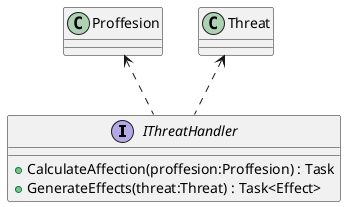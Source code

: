 @startuml
interface IThreatHandler {
    + CalculateAffection(proffesion:Proffesion) : Task
    + GenerateEffects(threat:Threat) : Task<Effect>
}

Proffesion <.. IThreatHandler
Threat <.. IThreatHandler
@enduml
